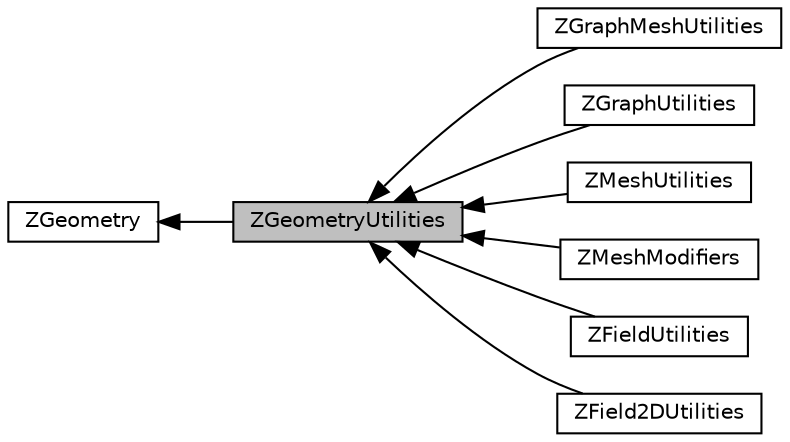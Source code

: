 digraph "ZGeometryUtilities"
{
  edge [fontname="Helvetica",fontsize="10",labelfontname="Helvetica",labelfontsize="10"];
  node [fontname="Helvetica",fontsize="10",shape=box];
  rankdir=LR;
  Node1 [label="ZGeometry",height=0.2,width=0.4,color="black", fillcolor="white", style="filled",URL="$group__z_geometry.html",tooltip="The geometry classes, modifier and utility methods of the library."];
  Node4 [label="ZGraphMeshUtilities",height=0.2,width=0.4,color="black", fillcolor="white", style="filled",URL="$group__z_graph_mesh_utilities.html",tooltip="Collection of utility methods common for meshes and graphs."];
  Node5 [label="ZGraphUtilities",height=0.2,width=0.4,color="black", fillcolor="white", style="filled",URL="$group__z_graph_utilities.html",tooltip="Collection of utility methods for graphs."];
  Node7 [label="ZMeshUtilities",height=0.2,width=0.4,color="black", fillcolor="white", style="filled",URL="$group__z_mesh_utilities.html",tooltip="Collection of utility methods for meshes."];
  Node0 [label="ZGeometryUtilities",height=0.2,width=0.4,color="black", fillcolor="grey75", style="filled", fontcolor="black",tooltip="Collection of utility methods for graphs, meshes and fields."];
  Node6 [label="ZMeshModifiers",height=0.2,width=0.4,color="black", fillcolor="white", style="filled",URL="$group__z_mesh_modifiers.html",tooltip="Collection of mesh modifiers methods."];
  Node2 [label="ZFieldUtilities",height=0.2,width=0.4,color="black", fillcolor="white", style="filled",URL="$group__z_field_utilities.html",tooltip="Collection of general utility methods for fields."];
  Node3 [label="ZField2DUtilities",height=0.2,width=0.4,color="black", fillcolor="white", style="filled",URL="$group__z_field2_d_utilities.html",tooltip="Collection of utility methods for fields 2D."];
  Node1->Node0 [shape=plaintext, dir="back", style="solid"];
  Node0->Node2 [shape=plaintext, dir="back", style="solid"];
  Node0->Node3 [shape=plaintext, dir="back", style="solid"];
  Node0->Node4 [shape=plaintext, dir="back", style="solid"];
  Node0->Node5 [shape=plaintext, dir="back", style="solid"];
  Node0->Node6 [shape=plaintext, dir="back", style="solid"];
  Node0->Node7 [shape=plaintext, dir="back", style="solid"];
}
